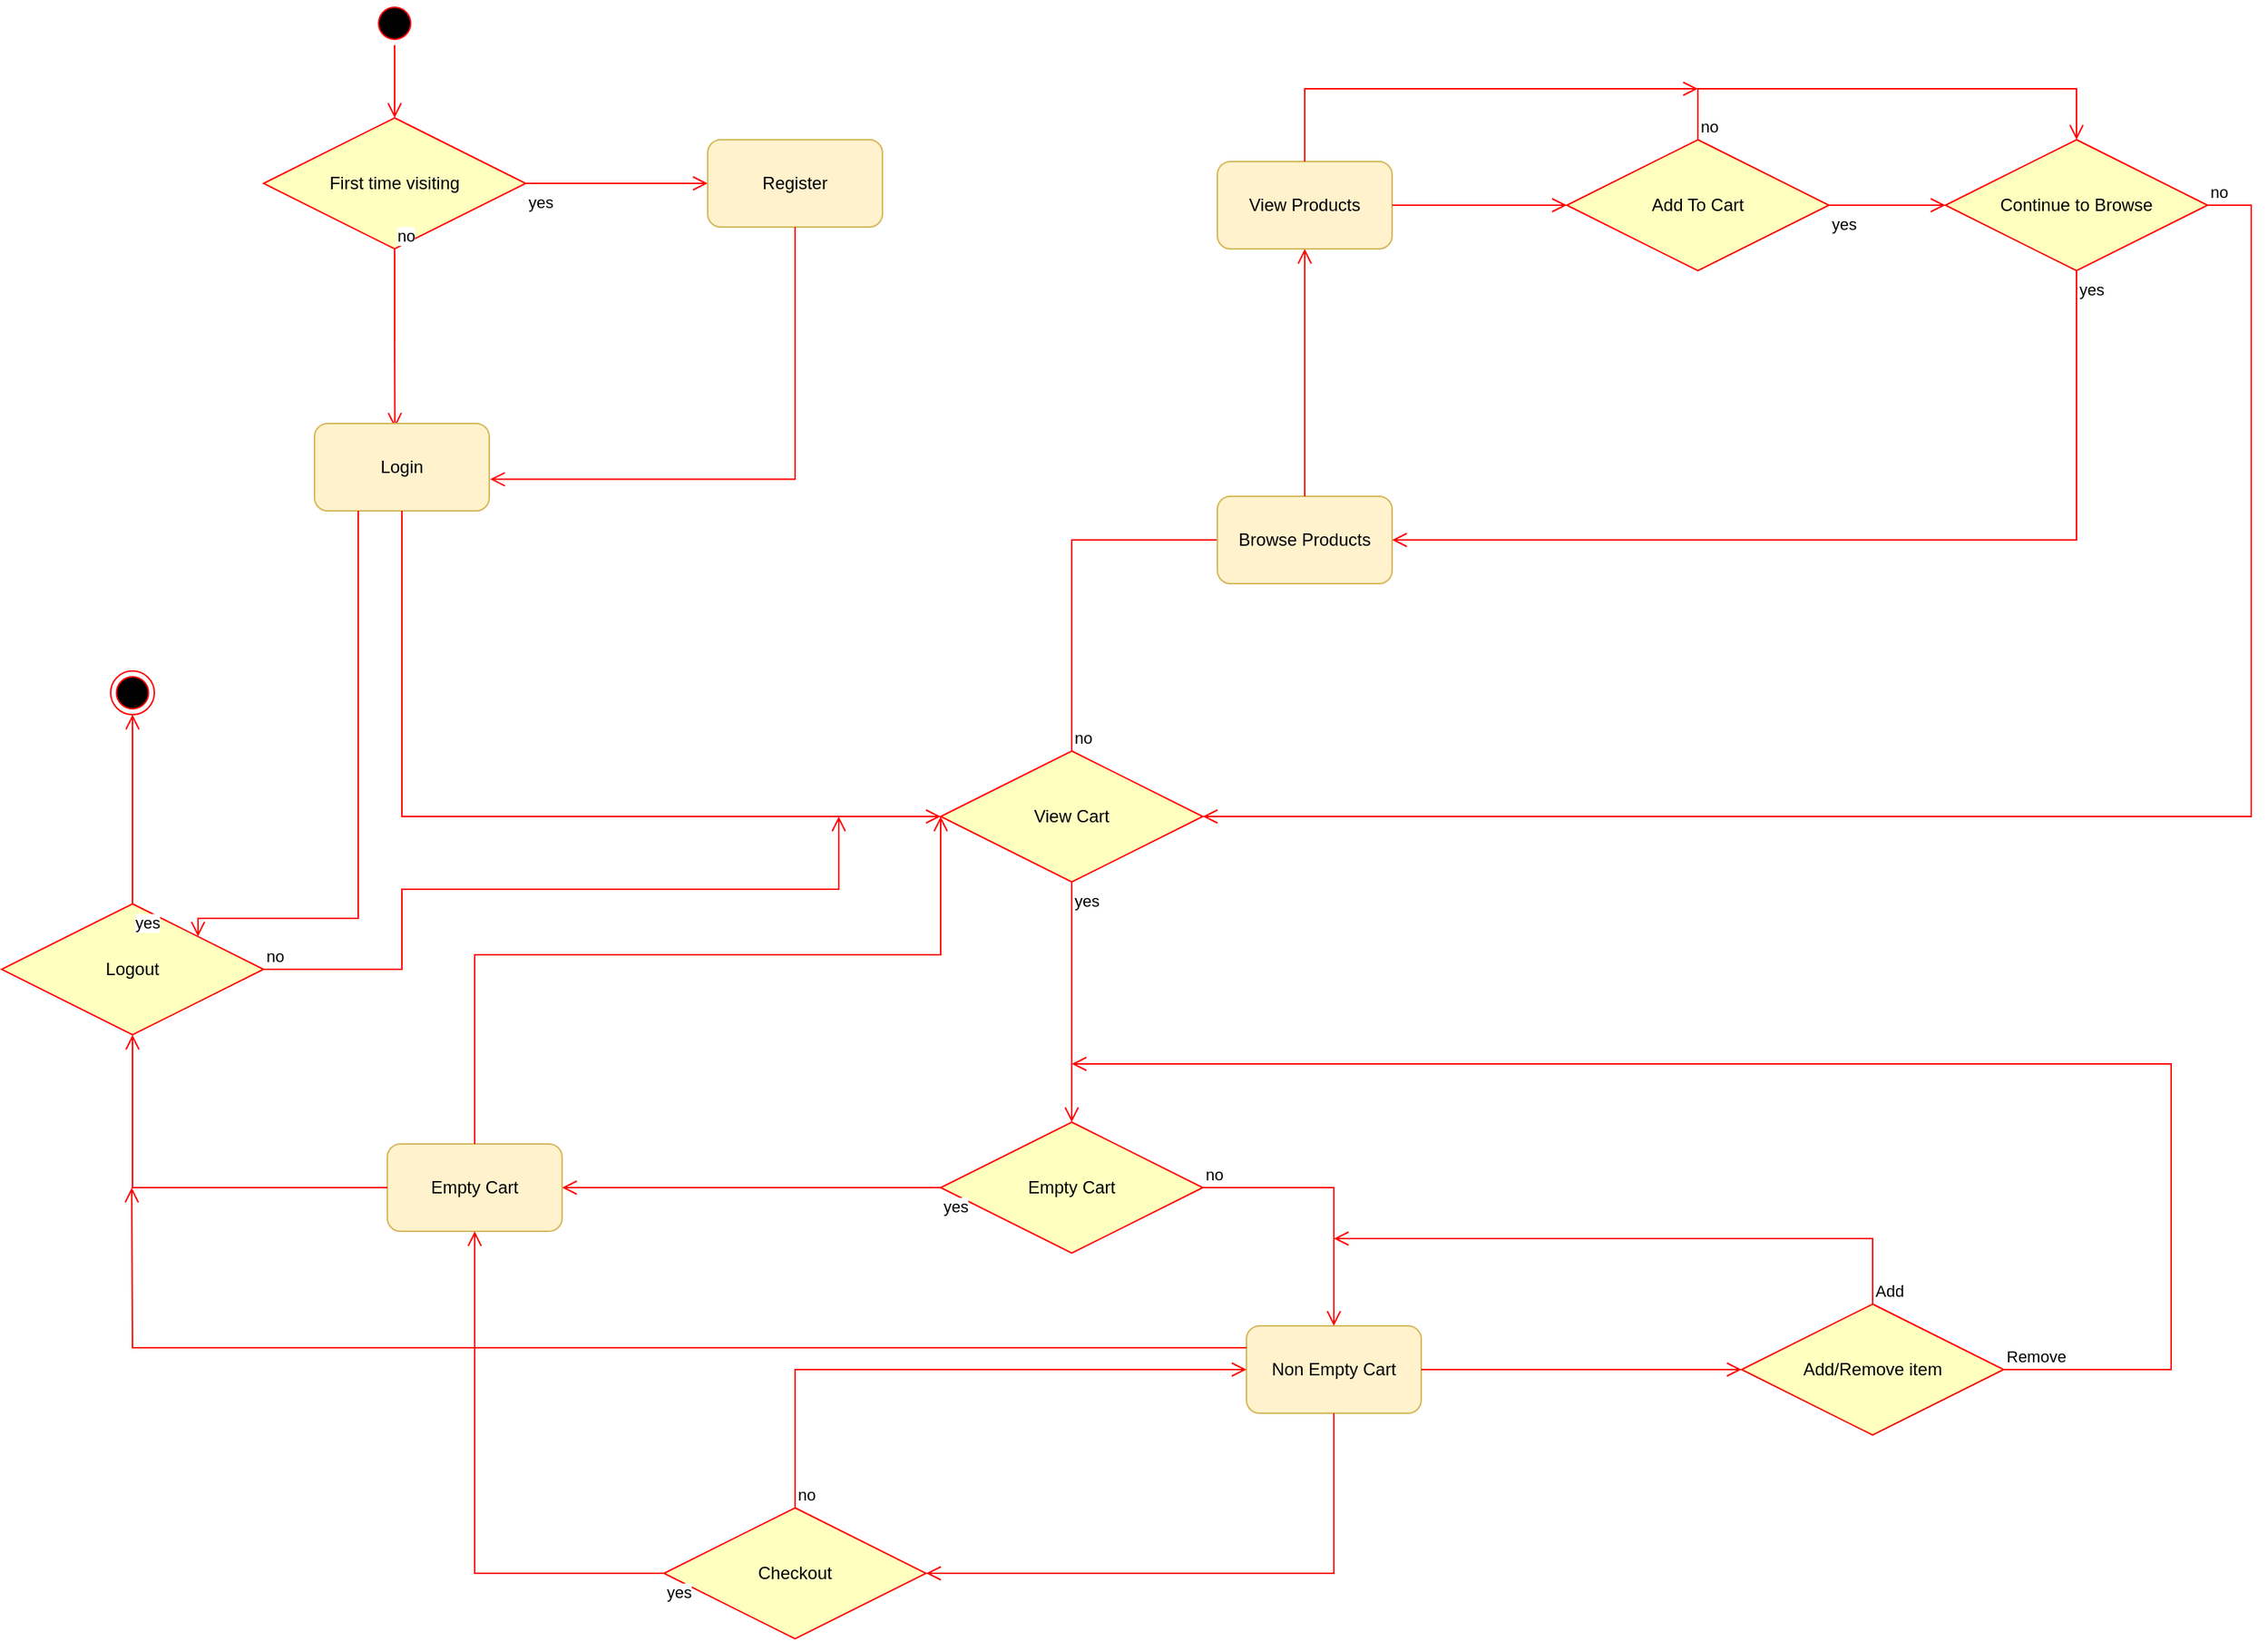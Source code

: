 <mxfile version="22.0.2" type="device">
  <diagram name="Page-1" id="H2FOLK643TPE5QBh98ee">
    <mxGraphModel dx="2346" dy="900" grid="1" gridSize="10" guides="1" tooltips="1" connect="1" arrows="1" fold="1" page="1" pageScale="1" pageWidth="850" pageHeight="1100" math="0" shadow="0">
      <root>
        <mxCell id="0" />
        <mxCell id="1" parent="0" />
        <mxCell id="jDmrnSOpQRfQpceM72Qu-2" value="" style="ellipse;html=1;shape=startState;fillColor=#000000;strokeColor=#ff0000;" vertex="1" parent="1">
          <mxGeometry x="40" y="70" width="30" height="30" as="geometry" />
        </mxCell>
        <mxCell id="jDmrnSOpQRfQpceM72Qu-3" value="" style="edgeStyle=orthogonalEdgeStyle;html=1;verticalAlign=bottom;endArrow=open;endSize=8;strokeColor=#ff0000;rounded=0;entryX=0.5;entryY=0;entryDx=0;entryDy=0;" edge="1" source="jDmrnSOpQRfQpceM72Qu-2" parent="1" target="jDmrnSOpQRfQpceM72Qu-4">
          <mxGeometry relative="1" as="geometry">
            <mxPoint x="55" y="160" as="targetPoint" />
          </mxGeometry>
        </mxCell>
        <mxCell id="jDmrnSOpQRfQpceM72Qu-4" value="First time visiting" style="rhombus;whiteSpace=wrap;html=1;fontColor=#000000;fillColor=#ffffc0;strokeColor=#ff0000;" vertex="1" parent="1">
          <mxGeometry x="-35" y="150" width="180" height="90" as="geometry" />
        </mxCell>
        <mxCell id="jDmrnSOpQRfQpceM72Qu-5" value="no" style="edgeStyle=orthogonalEdgeStyle;html=1;align=left;verticalAlign=bottom;endArrow=open;endSize=8;strokeColor=#ff0000;rounded=0;exitX=0.5;exitY=1;exitDx=0;exitDy=0;entryX=0.46;entryY=0.047;entryDx=0;entryDy=0;entryPerimeter=0;" edge="1" source="jDmrnSOpQRfQpceM72Qu-4" parent="1" target="jDmrnSOpQRfQpceM72Qu-9">
          <mxGeometry x="-1" relative="1" as="geometry">
            <mxPoint x="55" y="420" as="targetPoint" />
          </mxGeometry>
        </mxCell>
        <mxCell id="jDmrnSOpQRfQpceM72Qu-6" value="yes" style="edgeStyle=orthogonalEdgeStyle;html=1;align=left;verticalAlign=top;endArrow=open;endSize=8;strokeColor=#ff0000;rounded=0;exitX=1;exitY=0.5;exitDx=0;exitDy=0;entryX=0;entryY=0.5;entryDx=0;entryDy=0;" edge="1" source="jDmrnSOpQRfQpceM72Qu-4" parent="1" target="jDmrnSOpQRfQpceM72Qu-7">
          <mxGeometry x="-1" relative="1" as="geometry">
            <mxPoint x="250" y="195" as="targetPoint" />
            <mxPoint x="52" y="210" as="sourcePoint" />
            <Array as="points" />
          </mxGeometry>
        </mxCell>
        <mxCell id="jDmrnSOpQRfQpceM72Qu-7" value="Register" style="rounded=1;whiteSpace=wrap;html=1;strokeColor=#d6b656;fillColor=#fff2cc;" vertex="1" parent="1">
          <mxGeometry x="270" y="165" width="120" height="60" as="geometry" />
        </mxCell>
        <mxCell id="jDmrnSOpQRfQpceM72Qu-9" value="Login" style="rounded=1;whiteSpace=wrap;html=1;strokeColor=#d6b656;fillColor=#fff2cc;" vertex="1" parent="1">
          <mxGeometry y="360" width="120" height="60" as="geometry" />
        </mxCell>
        <mxCell id="jDmrnSOpQRfQpceM72Qu-10" value="" style="edgeStyle=orthogonalEdgeStyle;html=1;verticalAlign=bottom;endArrow=open;endSize=8;strokeColor=#ff0000;rounded=0;entryX=1.005;entryY=0.638;entryDx=0;entryDy=0;exitX=0.5;exitY=1;exitDx=0;exitDy=0;entryPerimeter=0;" edge="1" parent="1" source="jDmrnSOpQRfQpceM72Qu-7" target="jDmrnSOpQRfQpceM72Qu-9">
          <mxGeometry relative="1" as="geometry">
            <mxPoint x="65" y="160" as="targetPoint" />
            <mxPoint x="65" y="110" as="sourcePoint" />
          </mxGeometry>
        </mxCell>
        <mxCell id="jDmrnSOpQRfQpceM72Qu-11" value="" style="edgeStyle=orthogonalEdgeStyle;html=1;verticalAlign=bottom;endArrow=open;endSize=8;strokeColor=#ff0000;rounded=0;exitX=0.5;exitY=1;exitDx=0;exitDy=0;entryX=0;entryY=0.5;entryDx=0;entryDy=0;" edge="1" parent="1" source="jDmrnSOpQRfQpceM72Qu-9" target="jDmrnSOpQRfQpceM72Qu-12">
          <mxGeometry relative="1" as="geometry">
            <mxPoint x="360" y="630" as="targetPoint" />
            <mxPoint x="209" y="580" as="sourcePoint" />
            <Array as="points">
              <mxPoint x="60" y="630" />
              <mxPoint x="390" y="630" />
            </Array>
          </mxGeometry>
        </mxCell>
        <mxCell id="jDmrnSOpQRfQpceM72Qu-12" value="View Cart" style="rhombus;whiteSpace=wrap;html=1;fontColor=#000000;fillColor=#ffffc0;strokeColor=#ff0000;" vertex="1" parent="1">
          <mxGeometry x="430" y="585" width="180" height="90" as="geometry" />
        </mxCell>
        <mxCell id="jDmrnSOpQRfQpceM72Qu-14" value="yes" style="edgeStyle=orthogonalEdgeStyle;html=1;align=left;verticalAlign=top;endArrow=open;endSize=8;strokeColor=#ff0000;rounded=0;exitX=0.5;exitY=1;exitDx=0;exitDy=0;entryX=0.5;entryY=0;entryDx=0;entryDy=0;" edge="1" parent="1" source="jDmrnSOpQRfQpceM72Qu-12" target="jDmrnSOpQRfQpceM72Qu-27">
          <mxGeometry x="-1" relative="1" as="geometry">
            <mxPoint x="520" y="820" as="targetPoint" />
            <mxPoint x="500" y="750" as="sourcePoint" />
            <Array as="points" />
          </mxGeometry>
        </mxCell>
        <mxCell id="jDmrnSOpQRfQpceM72Qu-15" value="no" style="edgeStyle=orthogonalEdgeStyle;html=1;align=left;verticalAlign=bottom;endArrow=open;endSize=8;strokeColor=#ff0000;rounded=0;exitX=0.5;exitY=0;exitDx=0;exitDy=0;entryX=0;entryY=0.5;entryDx=0;entryDy=0;" edge="1" parent="1" source="jDmrnSOpQRfQpceM72Qu-12" target="jDmrnSOpQRfQpceM72Qu-16">
          <mxGeometry x="-1" relative="1" as="geometry">
            <mxPoint x="590" y="440" as="targetPoint" />
            <mxPoint x="790" y="500" as="sourcePoint" />
            <Array as="points">
              <mxPoint x="520" y="440" />
              <mxPoint x="630" y="440" />
            </Array>
          </mxGeometry>
        </mxCell>
        <mxCell id="jDmrnSOpQRfQpceM72Qu-16" value="Browse Products" style="rounded=1;whiteSpace=wrap;html=1;strokeColor=#d6b656;fillColor=#fff2cc;" vertex="1" parent="1">
          <mxGeometry x="620" y="410" width="120" height="60" as="geometry" />
        </mxCell>
        <mxCell id="jDmrnSOpQRfQpceM72Qu-17" value="" style="edgeStyle=orthogonalEdgeStyle;html=1;verticalAlign=bottom;endArrow=open;endSize=8;strokeColor=#ff0000;rounded=0;exitX=0.5;exitY=0;exitDx=0;exitDy=0;entryX=0.5;entryY=1;entryDx=0;entryDy=0;" edge="1" parent="1" source="jDmrnSOpQRfQpceM72Qu-16" target="jDmrnSOpQRfQpceM72Qu-18">
          <mxGeometry relative="1" as="geometry">
            <mxPoint x="680" y="280" as="targetPoint" />
            <mxPoint x="719" y="297" as="sourcePoint" />
          </mxGeometry>
        </mxCell>
        <mxCell id="jDmrnSOpQRfQpceM72Qu-18" value="View Products" style="rounded=1;whiteSpace=wrap;html=1;strokeColor=#d6b656;fillColor=#fff2cc;" vertex="1" parent="1">
          <mxGeometry x="620" y="180" width="120" height="60" as="geometry" />
        </mxCell>
        <mxCell id="jDmrnSOpQRfQpceM72Qu-19" value="Add To Cart" style="rhombus;whiteSpace=wrap;html=1;fontColor=#000000;fillColor=#ffffc0;strokeColor=#ff0000;" vertex="1" parent="1">
          <mxGeometry x="860" y="165" width="180" height="90" as="geometry" />
        </mxCell>
        <mxCell id="jDmrnSOpQRfQpceM72Qu-20" value="yes" style="edgeStyle=orthogonalEdgeStyle;html=1;align=left;verticalAlign=top;endArrow=open;endSize=8;strokeColor=#ff0000;rounded=0;exitX=1;exitY=0.5;exitDx=0;exitDy=0;entryX=0;entryY=0.5;entryDx=0;entryDy=0;" edge="1" parent="1" source="jDmrnSOpQRfQpceM72Qu-19" target="jDmrnSOpQRfQpceM72Qu-23">
          <mxGeometry x="-1" relative="1" as="geometry">
            <mxPoint x="1120" y="205" as="targetPoint" />
            <mxPoint x="960" y="410" as="sourcePoint" />
            <Array as="points" />
          </mxGeometry>
        </mxCell>
        <mxCell id="jDmrnSOpQRfQpceM72Qu-21" value="no" style="edgeStyle=orthogonalEdgeStyle;html=1;align=left;verticalAlign=bottom;endArrow=open;endSize=8;strokeColor=#ff0000;rounded=0;exitX=0.5;exitY=0;exitDx=0;exitDy=0;entryX=0.5;entryY=0;entryDx=0;entryDy=0;" edge="1" parent="1" source="jDmrnSOpQRfQpceM72Qu-19" target="jDmrnSOpQRfQpceM72Qu-23">
          <mxGeometry x="-1" relative="1" as="geometry">
            <mxPoint x="1180" y="150" as="targetPoint" />
            <mxPoint x="895" y="150" as="sourcePoint" />
            <Array as="points">
              <mxPoint x="950" y="130" />
              <mxPoint x="1210" y="130" />
            </Array>
          </mxGeometry>
        </mxCell>
        <mxCell id="jDmrnSOpQRfQpceM72Qu-22" value="" style="edgeStyle=orthogonalEdgeStyle;html=1;verticalAlign=bottom;endArrow=open;endSize=8;strokeColor=#ff0000;rounded=0;exitX=1;exitY=0.5;exitDx=0;exitDy=0;entryX=0;entryY=0.5;entryDx=0;entryDy=0;" edge="1" parent="1" source="jDmrnSOpQRfQpceM72Qu-18" target="jDmrnSOpQRfQpceM72Qu-19">
          <mxGeometry relative="1" as="geometry">
            <mxPoint x="690" y="250" as="targetPoint" />
            <mxPoint x="690" y="420" as="sourcePoint" />
          </mxGeometry>
        </mxCell>
        <mxCell id="jDmrnSOpQRfQpceM72Qu-23" value="Continue to Browse" style="rhombus;whiteSpace=wrap;html=1;fontColor=#000000;fillColor=#ffffc0;strokeColor=#ff0000;" vertex="1" parent="1">
          <mxGeometry x="1120" y="165" width="180" height="90" as="geometry" />
        </mxCell>
        <mxCell id="jDmrnSOpQRfQpceM72Qu-24" value="no" style="edgeStyle=orthogonalEdgeStyle;html=1;align=left;verticalAlign=bottom;endArrow=open;endSize=8;strokeColor=#ff0000;rounded=0;exitX=1;exitY=0.5;exitDx=0;exitDy=0;entryX=1;entryY=0.5;entryDx=0;entryDy=0;" edge="1" parent="1" source="jDmrnSOpQRfQpceM72Qu-23" target="jDmrnSOpQRfQpceM72Qu-12">
          <mxGeometry x="-1" relative="1" as="geometry">
            <mxPoint x="1330" y="385" as="targetPoint" />
            <mxPoint x="1070" y="385" as="sourcePoint" />
            <Array as="points">
              <mxPoint x="1330" y="210" />
              <mxPoint x="1330" y="630" />
            </Array>
          </mxGeometry>
        </mxCell>
        <mxCell id="jDmrnSOpQRfQpceM72Qu-25" value="yes" style="edgeStyle=orthogonalEdgeStyle;html=1;align=left;verticalAlign=top;endArrow=open;endSize=8;strokeColor=#ff0000;rounded=0;exitX=0.5;exitY=1;exitDx=0;exitDy=0;entryX=1;entryY=0.5;entryDx=0;entryDy=0;" edge="1" parent="1" source="jDmrnSOpQRfQpceM72Qu-23" target="jDmrnSOpQRfQpceM72Qu-16">
          <mxGeometry x="-1" relative="1" as="geometry">
            <mxPoint x="1180" y="389.58" as="targetPoint" />
            <mxPoint x="1100" y="389.58" as="sourcePoint" />
            <Array as="points" />
          </mxGeometry>
        </mxCell>
        <mxCell id="jDmrnSOpQRfQpceM72Qu-26" value="" style="edgeStyle=orthogonalEdgeStyle;html=1;verticalAlign=bottom;endArrow=open;endSize=8;strokeColor=#ff0000;rounded=0;exitX=0.5;exitY=0;exitDx=0;exitDy=0;" edge="1" parent="1" source="jDmrnSOpQRfQpceM72Qu-18">
          <mxGeometry relative="1" as="geometry">
            <mxPoint x="950" y="130" as="targetPoint" />
            <mxPoint x="680" y="140" as="sourcePoint" />
            <Array as="points">
              <mxPoint x="680" y="130" />
            </Array>
          </mxGeometry>
        </mxCell>
        <mxCell id="jDmrnSOpQRfQpceM72Qu-27" value="Empty Cart" style="rhombus;whiteSpace=wrap;html=1;fontColor=#000000;fillColor=#ffffc0;strokeColor=#ff0000;" vertex="1" parent="1">
          <mxGeometry x="430" y="840" width="180" height="90" as="geometry" />
        </mxCell>
        <mxCell id="jDmrnSOpQRfQpceM72Qu-28" value="yes" style="edgeStyle=orthogonalEdgeStyle;html=1;align=left;verticalAlign=top;endArrow=open;endSize=8;strokeColor=#ff0000;rounded=0;exitX=0;exitY=0.5;exitDx=0;exitDy=0;entryX=1;entryY=0.5;entryDx=0;entryDy=0;" edge="1" parent="1" source="jDmrnSOpQRfQpceM72Qu-27" target="jDmrnSOpQRfQpceM72Qu-29">
          <mxGeometry x="-1" relative="1" as="geometry">
            <mxPoint x="320" y="885" as="targetPoint" />
            <mxPoint x="380" y="890" as="sourcePoint" />
            <Array as="points" />
          </mxGeometry>
        </mxCell>
        <mxCell id="jDmrnSOpQRfQpceM72Qu-29" value="Empty Cart" style="rounded=1;whiteSpace=wrap;html=1;strokeColor=#d6b656;fillColor=#fff2cc;" vertex="1" parent="1">
          <mxGeometry x="50" y="855" width="120" height="60" as="geometry" />
        </mxCell>
        <mxCell id="jDmrnSOpQRfQpceM72Qu-30" value="" style="edgeStyle=orthogonalEdgeStyle;html=1;verticalAlign=bottom;endArrow=open;endSize=8;strokeColor=#ff0000;rounded=0;entryX=0;entryY=0.5;entryDx=0;entryDy=0;exitX=0.5;exitY=0;exitDx=0;exitDy=0;" edge="1" parent="1" source="jDmrnSOpQRfQpceM72Qu-29" target="jDmrnSOpQRfQpceM72Qu-12">
          <mxGeometry relative="1" as="geometry">
            <mxPoint x="570" y="725" as="targetPoint" />
            <mxPoint x="320" y="840" as="sourcePoint" />
            <Array as="points">
              <mxPoint x="110" y="725" />
              <mxPoint x="430" y="725" />
            </Array>
          </mxGeometry>
        </mxCell>
        <mxCell id="jDmrnSOpQRfQpceM72Qu-31" value="no" style="edgeStyle=orthogonalEdgeStyle;html=1;align=left;verticalAlign=bottom;endArrow=open;endSize=8;strokeColor=#ff0000;rounded=0;exitX=1;exitY=0.5;exitDx=0;exitDy=0;entryX=0.5;entryY=0;entryDx=0;entryDy=0;" edge="1" parent="1" source="jDmrnSOpQRfQpceM72Qu-27" target="jDmrnSOpQRfQpceM72Qu-32">
          <mxGeometry x="-1" relative="1" as="geometry">
            <mxPoint x="1020" y="885" as="targetPoint" />
            <mxPoint x="740" y="855" as="sourcePoint" />
            <Array as="points">
              <mxPoint x="700" y="885" />
            </Array>
          </mxGeometry>
        </mxCell>
        <mxCell id="jDmrnSOpQRfQpceM72Qu-32" value="Non Empty Cart" style="rounded=1;whiteSpace=wrap;html=1;strokeColor=#d6b656;fillColor=#fff2cc;" vertex="1" parent="1">
          <mxGeometry x="640" y="980" width="120" height="60" as="geometry" />
        </mxCell>
        <mxCell id="jDmrnSOpQRfQpceM72Qu-33" value="Add/Remove item" style="rhombus;whiteSpace=wrap;html=1;fontColor=#000000;fillColor=#ffffc0;strokeColor=#ff0000;" vertex="1" parent="1">
          <mxGeometry x="980" y="965" width="180" height="90" as="geometry" />
        </mxCell>
        <mxCell id="jDmrnSOpQRfQpceM72Qu-34" value="Add" style="edgeStyle=orthogonalEdgeStyle;html=1;align=left;verticalAlign=bottom;endArrow=open;endSize=8;strokeColor=#ff0000;rounded=0;exitX=0.5;exitY=0;exitDx=0;exitDy=0;" edge="1" parent="1" source="jDmrnSOpQRfQpceM72Qu-33">
          <mxGeometry x="-1" relative="1" as="geometry">
            <mxPoint x="700" y="920" as="targetPoint" />
            <mxPoint x="890" y="780" as="sourcePoint" />
            <Array as="points">
              <mxPoint x="1070" y="920" />
            </Array>
          </mxGeometry>
        </mxCell>
        <mxCell id="jDmrnSOpQRfQpceM72Qu-35" value="" style="edgeStyle=orthogonalEdgeStyle;html=1;verticalAlign=bottom;endArrow=open;endSize=8;strokeColor=#ff0000;rounded=0;entryX=0;entryY=0.5;entryDx=0;entryDy=0;exitX=1;exitY=0.5;exitDx=0;exitDy=0;" edge="1" parent="1" source="jDmrnSOpQRfQpceM72Qu-32" target="jDmrnSOpQRfQpceM72Qu-33">
          <mxGeometry relative="1" as="geometry">
            <mxPoint x="440" y="640" as="targetPoint" />
            <mxPoint x="320" y="865" as="sourcePoint" />
            <Array as="points">
              <mxPoint x="940" y="1010" />
              <mxPoint x="940" y="1010" />
            </Array>
          </mxGeometry>
        </mxCell>
        <mxCell id="jDmrnSOpQRfQpceM72Qu-36" value="Remove" style="edgeStyle=orthogonalEdgeStyle;html=1;align=left;verticalAlign=bottom;endArrow=open;endSize=8;strokeColor=#ff0000;rounded=0;exitX=1;exitY=0.5;exitDx=0;exitDy=0;" edge="1" parent="1" source="jDmrnSOpQRfQpceM72Qu-33">
          <mxGeometry x="-1" relative="1" as="geometry">
            <mxPoint x="520" y="800" as="targetPoint" />
            <mxPoint x="1275" y="845" as="sourcePoint" />
            <Array as="points">
              <mxPoint x="1275" y="1010" />
              <mxPoint x="1275" y="800" />
            </Array>
          </mxGeometry>
        </mxCell>
        <mxCell id="jDmrnSOpQRfQpceM72Qu-37" value="" style="edgeStyle=orthogonalEdgeStyle;html=1;align=left;verticalAlign=bottom;endArrow=open;endSize=8;strokeColor=#ff0000;rounded=0;exitX=0.5;exitY=1;exitDx=0;exitDy=0;entryX=1;entryY=0.5;entryDx=0;entryDy=0;" edge="1" parent="1" source="jDmrnSOpQRfQpceM72Qu-32" target="jDmrnSOpQRfQpceM72Qu-39">
          <mxGeometry x="-1" relative="1" as="geometry">
            <mxPoint x="440" y="1150" as="targetPoint" />
            <mxPoint x="650" y="1195" as="sourcePoint" />
            <Array as="points">
              <mxPoint x="700" y="1150" />
            </Array>
          </mxGeometry>
        </mxCell>
        <mxCell id="jDmrnSOpQRfQpceM72Qu-39" value="Checkout" style="rhombus;whiteSpace=wrap;html=1;fontColor=#000000;fillColor=#ffffc0;strokeColor=#ff0000;" vertex="1" parent="1">
          <mxGeometry x="240" y="1105" width="180" height="90" as="geometry" />
        </mxCell>
        <mxCell id="jDmrnSOpQRfQpceM72Qu-40" value="yes" style="edgeStyle=orthogonalEdgeStyle;html=1;align=left;verticalAlign=top;endArrow=open;endSize=8;strokeColor=#ff0000;rounded=0;exitX=0;exitY=0.5;exitDx=0;exitDy=0;entryX=0.5;entryY=1;entryDx=0;entryDy=0;" edge="1" parent="1" source="jDmrnSOpQRfQpceM72Qu-39" target="jDmrnSOpQRfQpceM72Qu-29">
          <mxGeometry x="-1" relative="1" as="geometry">
            <mxPoint x="170" y="1150" as="targetPoint" />
            <mxPoint x="220" y="1149.76" as="sourcePoint" />
            <Array as="points" />
          </mxGeometry>
        </mxCell>
        <mxCell id="jDmrnSOpQRfQpceM72Qu-41" value="Logout" style="rhombus;whiteSpace=wrap;html=1;fontColor=#000000;fillColor=#ffffc0;strokeColor=#ff0000;" vertex="1" parent="1">
          <mxGeometry x="-215" y="690" width="180" height="90" as="geometry" />
        </mxCell>
        <mxCell id="jDmrnSOpQRfQpceM72Qu-42" value="" style="edgeStyle=orthogonalEdgeStyle;html=1;verticalAlign=bottom;endArrow=open;endSize=8;strokeColor=#ff0000;rounded=0;entryX=0.5;entryY=1;entryDx=0;entryDy=0;exitX=0;exitY=0.5;exitDx=0;exitDy=0;" edge="1" parent="1" source="jDmrnSOpQRfQpceM72Qu-29" target="jDmrnSOpQRfQpceM72Qu-41">
          <mxGeometry relative="1" as="geometry">
            <mxPoint x="85" y="710" as="targetPoint" />
            <mxPoint x="110" y="1120" as="sourcePoint" />
            <Array as="points">
              <mxPoint x="-125" y="885" />
            </Array>
          </mxGeometry>
        </mxCell>
        <mxCell id="jDmrnSOpQRfQpceM72Qu-43" value="no" style="edgeStyle=orthogonalEdgeStyle;html=1;align=left;verticalAlign=bottom;endArrow=open;endSize=8;strokeColor=#ff0000;rounded=0;exitX=0.5;exitY=0;exitDx=0;exitDy=0;entryX=0;entryY=0.5;entryDx=0;entryDy=0;" edge="1" parent="1" source="jDmrnSOpQRfQpceM72Qu-39" target="jDmrnSOpQRfQpceM72Qu-32">
          <mxGeometry x="-1" relative="1" as="geometry">
            <mxPoint x="520" y="1120" as="targetPoint" />
            <mxPoint x="430" y="1025" as="sourcePoint" />
            <Array as="points">
              <mxPoint x="330" y="1010" />
            </Array>
          </mxGeometry>
        </mxCell>
        <mxCell id="jDmrnSOpQRfQpceM72Qu-44" value="yes" style="edgeStyle=orthogonalEdgeStyle;html=1;align=left;verticalAlign=top;endArrow=open;endSize=8;strokeColor=#ff0000;rounded=0;exitX=0.5;exitY=0;exitDx=0;exitDy=0;entryX=0.5;entryY=1;entryDx=0;entryDy=0;" edge="1" parent="1" source="jDmrnSOpQRfQpceM72Qu-41" target="jDmrnSOpQRfQpceM72Qu-45">
          <mxGeometry x="-1" relative="1" as="geometry">
            <mxPoint x="-125" y="590" as="targetPoint" />
            <mxPoint x="60" y="670" as="sourcePoint" />
            <Array as="points" />
          </mxGeometry>
        </mxCell>
        <mxCell id="jDmrnSOpQRfQpceM72Qu-45" value="" style="ellipse;html=1;shape=endState;fillColor=#000000;strokeColor=#ff0000;" vertex="1" parent="1">
          <mxGeometry x="-140" y="530" width="30" height="30" as="geometry" />
        </mxCell>
        <mxCell id="jDmrnSOpQRfQpceM72Qu-46" value="" style="edgeStyle=orthogonalEdgeStyle;html=1;verticalAlign=bottom;endArrow=open;endSize=8;strokeColor=#ff0000;rounded=0;exitX=0.25;exitY=1;exitDx=0;exitDy=0;entryX=1;entryY=0;entryDx=0;entryDy=0;" edge="1" parent="1" source="jDmrnSOpQRfQpceM72Qu-9" target="jDmrnSOpQRfQpceM72Qu-41">
          <mxGeometry relative="1" as="geometry">
            <mxPoint x="380" y="700" as="targetPoint" />
            <mxPoint x="10" y="490" as="sourcePoint" />
            <Array as="points">
              <mxPoint x="30" y="700" />
              <mxPoint x="-80" y="700" />
            </Array>
          </mxGeometry>
        </mxCell>
        <mxCell id="jDmrnSOpQRfQpceM72Qu-47" value="" style="edgeStyle=orthogonalEdgeStyle;html=1;verticalAlign=bottom;endArrow=open;endSize=8;strokeColor=#ff0000;rounded=0;exitX=0;exitY=0.25;exitDx=0;exitDy=0;entryX=0.5;entryY=1;entryDx=0;entryDy=0;" edge="1" parent="1" source="jDmrnSOpQRfQpceM72Qu-32">
          <mxGeometry relative="1" as="geometry">
            <mxPoint x="-125.53" y="885" as="targetPoint" />
            <mxPoint x="-125.53" y="1055" as="sourcePoint" />
          </mxGeometry>
        </mxCell>
        <mxCell id="jDmrnSOpQRfQpceM72Qu-48" value="no" style="edgeStyle=orthogonalEdgeStyle;html=1;align=left;verticalAlign=bottom;endArrow=open;endSize=8;strokeColor=#ff0000;rounded=0;exitX=1;exitY=0.5;exitDx=0;exitDy=0;" edge="1" parent="1" source="jDmrnSOpQRfQpceM72Qu-41">
          <mxGeometry x="-1" relative="1" as="geometry">
            <mxPoint x="360" y="630" as="targetPoint" />
            <mxPoint x="-30" y="800" as="sourcePoint" />
            <Array as="points">
              <mxPoint x="60" y="735" />
              <mxPoint x="60" y="680" />
            </Array>
          </mxGeometry>
        </mxCell>
      </root>
    </mxGraphModel>
  </diagram>
</mxfile>

